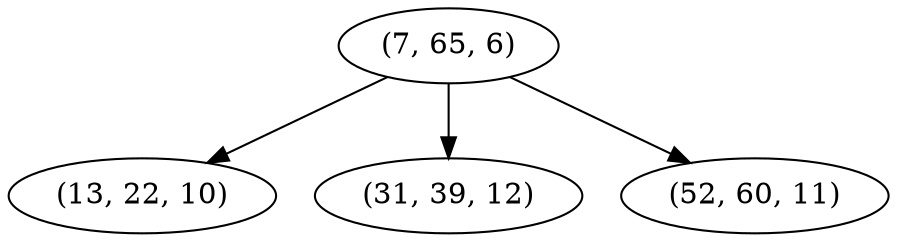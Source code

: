 digraph tree {
    "(7, 65, 6)";
    "(13, 22, 10)";
    "(31, 39, 12)";
    "(52, 60, 11)";
    "(7, 65, 6)" -> "(13, 22, 10)";
    "(7, 65, 6)" -> "(31, 39, 12)";
    "(7, 65, 6)" -> "(52, 60, 11)";
}
